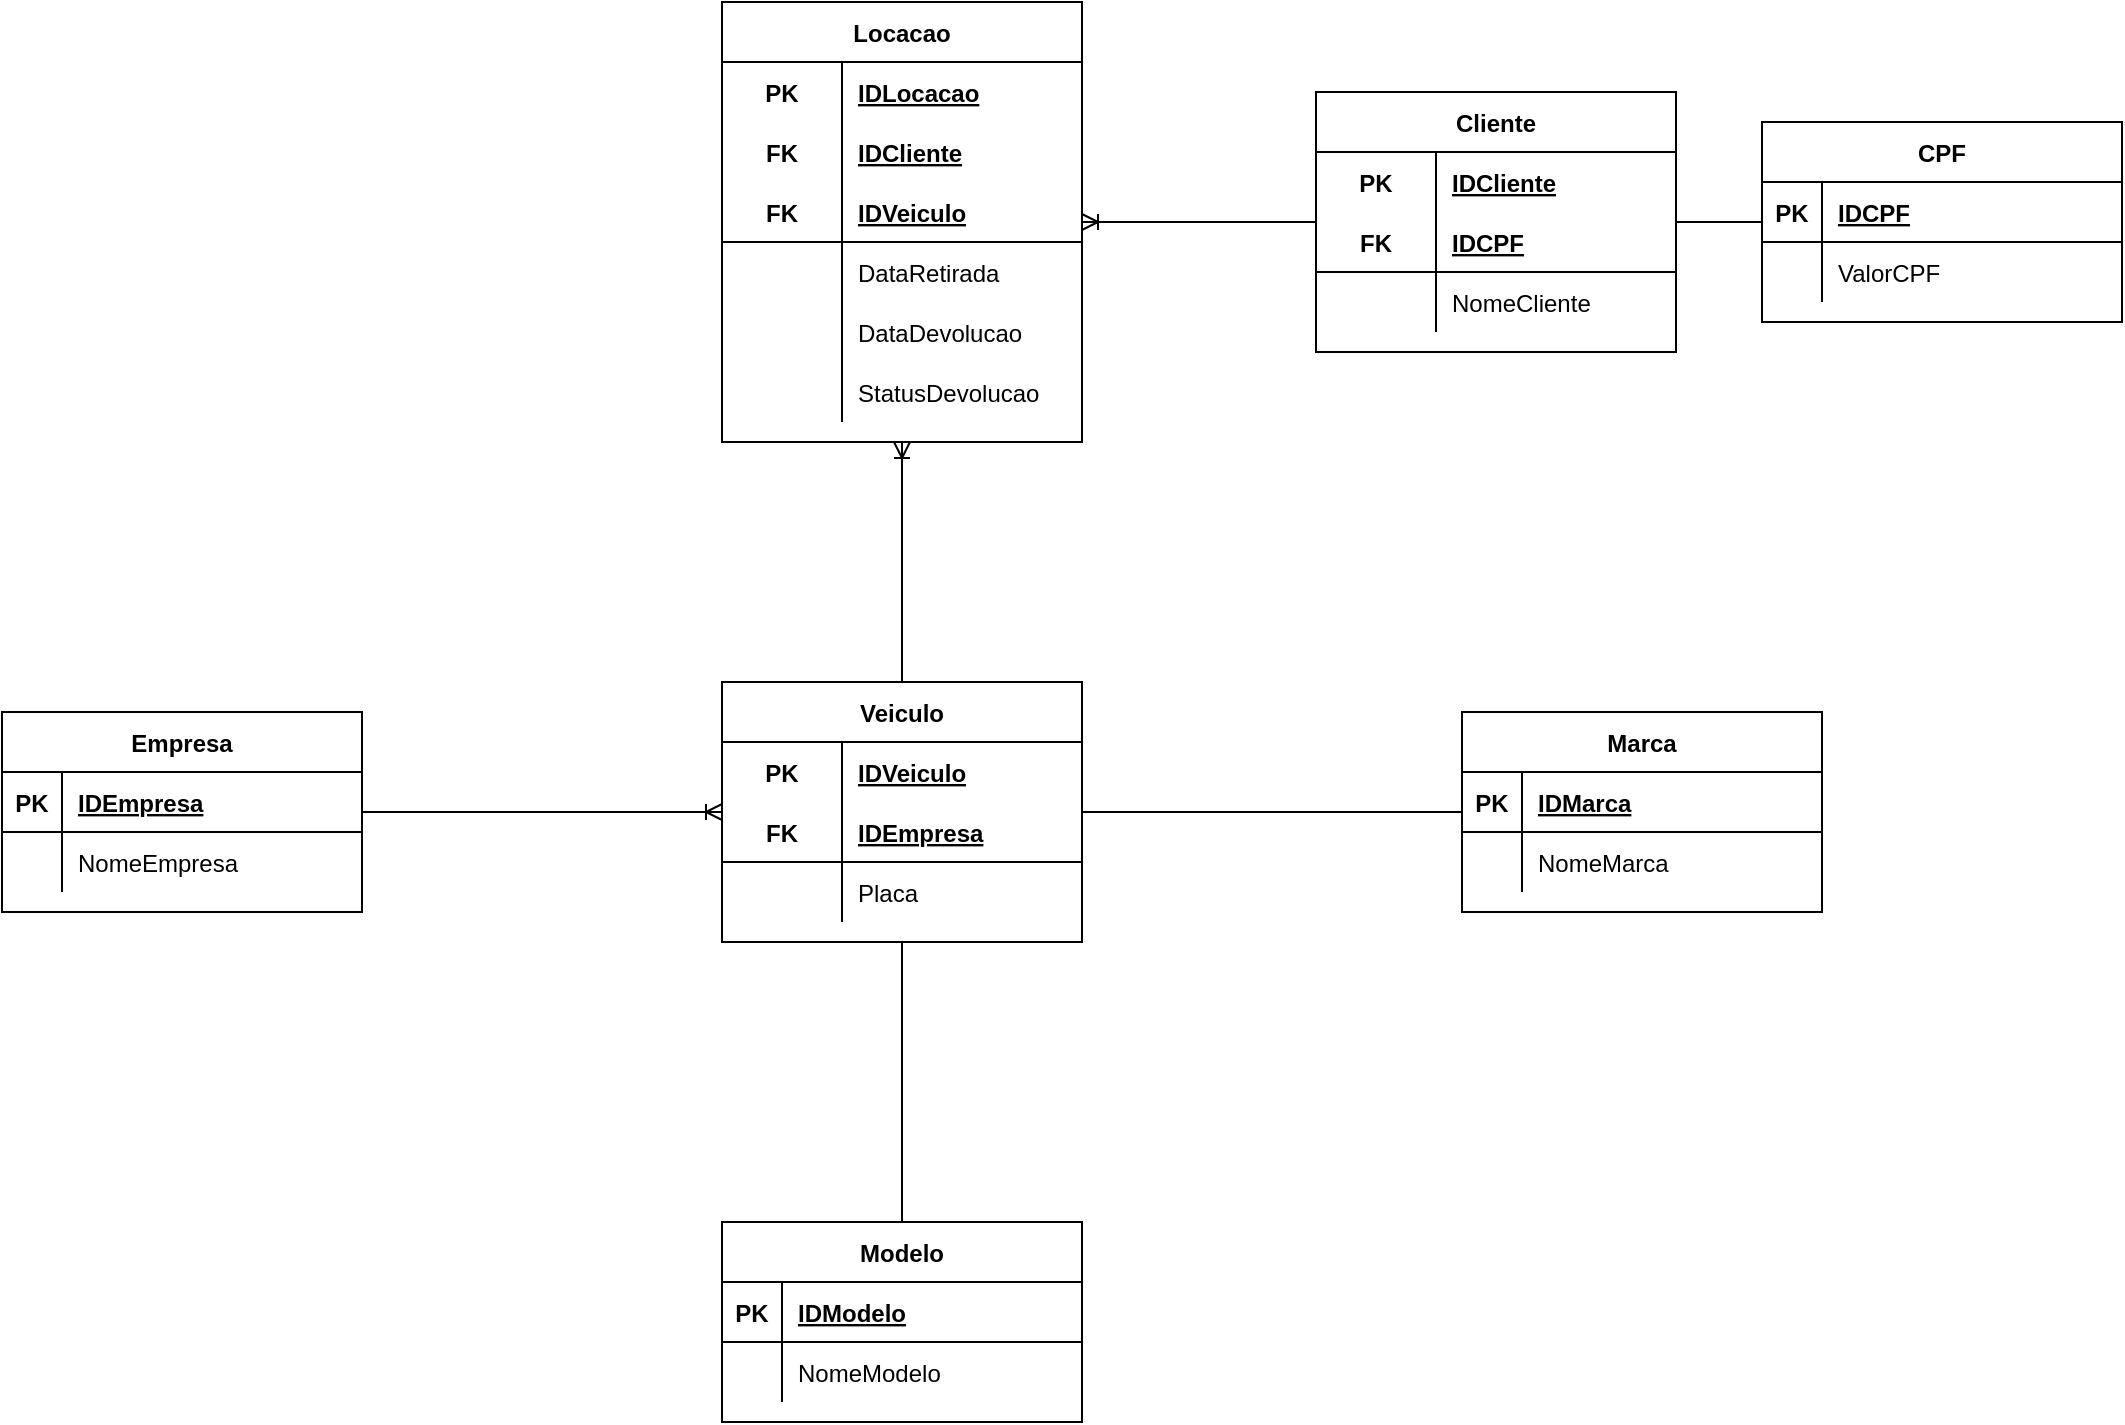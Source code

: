 <mxfile version="14.9.4" type="device"><diagram id="cU42UUaCUHr4WIPswZ1Z" name="Page-1"><mxGraphModel dx="2130" dy="1177" grid="1" gridSize="10" guides="1" tooltips="1" connect="1" arrows="1" fold="1" page="1" pageScale="1" pageWidth="827" pageHeight="1169" math="0" shadow="0"><root><mxCell id="0"/><mxCell id="1" parent="0"/><mxCell id="wtXDwHe9-rCYSIXQgn5A-1" value="Locacao" style="shape=table;startSize=30;container=1;collapsible=1;childLayout=tableLayout;fixedRows=1;rowLines=0;fontStyle=1;align=center;resizeLast=1;" vertex="1" parent="1"><mxGeometry x="350" y="40" width="180" height="220" as="geometry"/></mxCell><mxCell id="wtXDwHe9-rCYSIXQgn5A-2" value="" style="shape=partialRectangle;collapsible=0;dropTarget=0;pointerEvents=0;fillColor=none;top=0;left=0;bottom=0;right=0;points=[[0,0.5],[1,0.5]];portConstraint=eastwest;" vertex="1" parent="wtXDwHe9-rCYSIXQgn5A-1"><mxGeometry y="30" width="180" height="30" as="geometry"/></mxCell><mxCell id="wtXDwHe9-rCYSIXQgn5A-3" value="PK" style="shape=partialRectangle;connectable=0;fillColor=none;top=0;left=0;bottom=0;right=0;fontStyle=1;overflow=hidden;" vertex="1" parent="wtXDwHe9-rCYSIXQgn5A-2"><mxGeometry width="60" height="30" as="geometry"/></mxCell><mxCell id="wtXDwHe9-rCYSIXQgn5A-4" value="IDLocacao" style="shape=partialRectangle;connectable=0;fillColor=none;top=0;left=0;bottom=0;right=0;align=left;spacingLeft=6;fontStyle=5;overflow=hidden;" vertex="1" parent="wtXDwHe9-rCYSIXQgn5A-2"><mxGeometry x="60" width="120" height="30" as="geometry"/></mxCell><mxCell id="wtXDwHe9-rCYSIXQgn5A-92" value="" style="shape=partialRectangle;collapsible=0;dropTarget=0;pointerEvents=0;fillColor=none;top=0;left=0;bottom=0;right=0;points=[[0,0.5],[1,0.5]];portConstraint=eastwest;" vertex="1" parent="wtXDwHe9-rCYSIXQgn5A-1"><mxGeometry y="60" width="180" height="30" as="geometry"/></mxCell><mxCell id="wtXDwHe9-rCYSIXQgn5A-93" value="FK" style="shape=partialRectangle;connectable=0;fillColor=none;top=0;left=0;bottom=0;right=0;fontStyle=1;overflow=hidden;" vertex="1" parent="wtXDwHe9-rCYSIXQgn5A-92"><mxGeometry width="60" height="30" as="geometry"/></mxCell><mxCell id="wtXDwHe9-rCYSIXQgn5A-94" value="IDCliente" style="shape=partialRectangle;connectable=0;fillColor=none;top=0;left=0;bottom=0;right=0;align=left;spacingLeft=6;fontStyle=5;overflow=hidden;" vertex="1" parent="wtXDwHe9-rCYSIXQgn5A-92"><mxGeometry x="60" width="120" height="30" as="geometry"/></mxCell><mxCell id="wtXDwHe9-rCYSIXQgn5A-5" value="" style="shape=partialRectangle;collapsible=0;dropTarget=0;pointerEvents=0;fillColor=none;top=0;left=0;bottom=1;right=0;points=[[0,0.5],[1,0.5]];portConstraint=eastwest;" vertex="1" parent="wtXDwHe9-rCYSIXQgn5A-1"><mxGeometry y="90" width="180" height="30" as="geometry"/></mxCell><mxCell id="wtXDwHe9-rCYSIXQgn5A-6" value="FK" style="shape=partialRectangle;connectable=0;fillColor=none;top=0;left=0;bottom=0;right=0;fontStyle=1;overflow=hidden;" vertex="1" parent="wtXDwHe9-rCYSIXQgn5A-5"><mxGeometry width="60" height="30" as="geometry"/></mxCell><mxCell id="wtXDwHe9-rCYSIXQgn5A-7" value="IDVeiculo" style="shape=partialRectangle;connectable=0;fillColor=none;top=0;left=0;bottom=0;right=0;align=left;spacingLeft=6;fontStyle=5;overflow=hidden;" vertex="1" parent="wtXDwHe9-rCYSIXQgn5A-5"><mxGeometry x="60" width="120" height="30" as="geometry"/></mxCell><mxCell id="wtXDwHe9-rCYSIXQgn5A-8" value="" style="shape=partialRectangle;collapsible=0;dropTarget=0;pointerEvents=0;fillColor=none;top=0;left=0;bottom=0;right=0;points=[[0,0.5],[1,0.5]];portConstraint=eastwest;" vertex="1" parent="wtXDwHe9-rCYSIXQgn5A-1"><mxGeometry y="120" width="180" height="30" as="geometry"/></mxCell><mxCell id="wtXDwHe9-rCYSIXQgn5A-9" value="" style="shape=partialRectangle;connectable=0;fillColor=none;top=0;left=0;bottom=0;right=0;editable=1;overflow=hidden;" vertex="1" parent="wtXDwHe9-rCYSIXQgn5A-8"><mxGeometry width="60" height="30" as="geometry"/></mxCell><mxCell id="wtXDwHe9-rCYSIXQgn5A-10" value="DataRetirada" style="shape=partialRectangle;connectable=0;fillColor=none;top=0;left=0;bottom=0;right=0;align=left;spacingLeft=6;overflow=hidden;" vertex="1" parent="wtXDwHe9-rCYSIXQgn5A-8"><mxGeometry x="60" width="120" height="30" as="geometry"/></mxCell><mxCell id="wtXDwHe9-rCYSIXQgn5A-11" value="" style="shape=partialRectangle;collapsible=0;dropTarget=0;pointerEvents=0;fillColor=none;top=0;left=0;bottom=0;right=0;points=[[0,0.5],[1,0.5]];portConstraint=eastwest;" vertex="1" parent="wtXDwHe9-rCYSIXQgn5A-1"><mxGeometry y="150" width="180" height="30" as="geometry"/></mxCell><mxCell id="wtXDwHe9-rCYSIXQgn5A-12" value="" style="shape=partialRectangle;connectable=0;fillColor=none;top=0;left=0;bottom=0;right=0;editable=1;overflow=hidden;" vertex="1" parent="wtXDwHe9-rCYSIXQgn5A-11"><mxGeometry width="60" height="30" as="geometry"/></mxCell><mxCell id="wtXDwHe9-rCYSIXQgn5A-13" value="DataDevolucao" style="shape=partialRectangle;connectable=0;fillColor=none;top=0;left=0;bottom=0;right=0;align=left;spacingLeft=6;overflow=hidden;" vertex="1" parent="wtXDwHe9-rCYSIXQgn5A-11"><mxGeometry x="60" width="120" height="30" as="geometry"/></mxCell><mxCell id="wtXDwHe9-rCYSIXQgn5A-95" value="" style="shape=partialRectangle;collapsible=0;dropTarget=0;pointerEvents=0;fillColor=none;top=0;left=0;bottom=0;right=0;points=[[0,0.5],[1,0.5]];portConstraint=eastwest;" vertex="1" parent="wtXDwHe9-rCYSIXQgn5A-1"><mxGeometry y="180" width="180" height="30" as="geometry"/></mxCell><mxCell id="wtXDwHe9-rCYSIXQgn5A-96" value="" style="shape=partialRectangle;connectable=0;fillColor=none;top=0;left=0;bottom=0;right=0;editable=1;overflow=hidden;" vertex="1" parent="wtXDwHe9-rCYSIXQgn5A-95"><mxGeometry width="60" height="30" as="geometry"/></mxCell><mxCell id="wtXDwHe9-rCYSIXQgn5A-97" value="StatusDevolucao" style="shape=partialRectangle;connectable=0;fillColor=none;top=0;left=0;bottom=0;right=0;align=left;spacingLeft=6;overflow=hidden;" vertex="1" parent="wtXDwHe9-rCYSIXQgn5A-95"><mxGeometry x="60" width="120" height="30" as="geometry"/></mxCell><mxCell id="wtXDwHe9-rCYSIXQgn5A-103" style="edgeStyle=orthogonalEdgeStyle;rounded=0;orthogonalLoop=1;jettySize=auto;html=1;endArrow=ERoneToMany;endFill=0;" edge="1" parent="1" source="wtXDwHe9-rCYSIXQgn5A-14" target="wtXDwHe9-rCYSIXQgn5A-1"><mxGeometry relative="1" as="geometry"/></mxCell><mxCell id="wtXDwHe9-rCYSIXQgn5A-14" value="Cliente" style="shape=table;startSize=30;container=1;collapsible=1;childLayout=tableLayout;fixedRows=1;rowLines=0;fontStyle=1;align=center;resizeLast=1;" vertex="1" parent="1"><mxGeometry x="647" y="85" width="180" height="130" as="geometry"/></mxCell><mxCell id="wtXDwHe9-rCYSIXQgn5A-15" value="" style="shape=partialRectangle;collapsible=0;dropTarget=0;pointerEvents=0;fillColor=none;top=0;left=0;bottom=0;right=0;points=[[0,0.5],[1,0.5]];portConstraint=eastwest;" vertex="1" parent="wtXDwHe9-rCYSIXQgn5A-14"><mxGeometry y="30" width="180" height="30" as="geometry"/></mxCell><mxCell id="wtXDwHe9-rCYSIXQgn5A-16" value="PK" style="shape=partialRectangle;connectable=0;fillColor=none;top=0;left=0;bottom=0;right=0;fontStyle=1;overflow=hidden;" vertex="1" parent="wtXDwHe9-rCYSIXQgn5A-15"><mxGeometry width="60" height="30" as="geometry"/></mxCell><mxCell id="wtXDwHe9-rCYSIXQgn5A-17" value="IDCliente" style="shape=partialRectangle;connectable=0;fillColor=none;top=0;left=0;bottom=0;right=0;align=left;spacingLeft=6;fontStyle=5;overflow=hidden;" vertex="1" parent="wtXDwHe9-rCYSIXQgn5A-15"><mxGeometry x="60" width="120" height="30" as="geometry"/></mxCell><mxCell id="wtXDwHe9-rCYSIXQgn5A-18" value="" style="shape=partialRectangle;collapsible=0;dropTarget=0;pointerEvents=0;fillColor=none;top=0;left=0;bottom=1;right=0;points=[[0,0.5],[1,0.5]];portConstraint=eastwest;" vertex="1" parent="wtXDwHe9-rCYSIXQgn5A-14"><mxGeometry y="60" width="180" height="30" as="geometry"/></mxCell><mxCell id="wtXDwHe9-rCYSIXQgn5A-19" value="FK" style="shape=partialRectangle;connectable=0;fillColor=none;top=0;left=0;bottom=0;right=0;fontStyle=1;overflow=hidden;" vertex="1" parent="wtXDwHe9-rCYSIXQgn5A-18"><mxGeometry width="60" height="30" as="geometry"/></mxCell><mxCell id="wtXDwHe9-rCYSIXQgn5A-20" value="IDCPF" style="shape=partialRectangle;connectable=0;fillColor=none;top=0;left=0;bottom=0;right=0;align=left;spacingLeft=6;fontStyle=5;overflow=hidden;" vertex="1" parent="wtXDwHe9-rCYSIXQgn5A-18"><mxGeometry x="60" width="120" height="30" as="geometry"/></mxCell><mxCell id="wtXDwHe9-rCYSIXQgn5A-21" value="" style="shape=partialRectangle;collapsible=0;dropTarget=0;pointerEvents=0;fillColor=none;top=0;left=0;bottom=0;right=0;points=[[0,0.5],[1,0.5]];portConstraint=eastwest;" vertex="1" parent="wtXDwHe9-rCYSIXQgn5A-14"><mxGeometry y="90" width="180" height="30" as="geometry"/></mxCell><mxCell id="wtXDwHe9-rCYSIXQgn5A-22" value="" style="shape=partialRectangle;connectable=0;fillColor=none;top=0;left=0;bottom=0;right=0;editable=1;overflow=hidden;" vertex="1" parent="wtXDwHe9-rCYSIXQgn5A-21"><mxGeometry width="60" height="30" as="geometry"/></mxCell><mxCell id="wtXDwHe9-rCYSIXQgn5A-23" value="NomeCliente" style="shape=partialRectangle;connectable=0;fillColor=none;top=0;left=0;bottom=0;right=0;align=left;spacingLeft=6;overflow=hidden;" vertex="1" parent="wtXDwHe9-rCYSIXQgn5A-21"><mxGeometry x="60" width="120" height="30" as="geometry"/></mxCell><mxCell id="wtXDwHe9-rCYSIXQgn5A-98" style="edgeStyle=orthogonalEdgeStyle;rounded=0;orthogonalLoop=1;jettySize=auto;html=1;startArrow=ERoneToMany;startFill=0;endArrow=none;endFill=0;" edge="1" parent="1" source="wtXDwHe9-rCYSIXQgn5A-27" target="wtXDwHe9-rCYSIXQgn5A-79"><mxGeometry relative="1" as="geometry"/></mxCell><mxCell id="wtXDwHe9-rCYSIXQgn5A-99" style="edgeStyle=orthogonalEdgeStyle;rounded=0;orthogonalLoop=1;jettySize=auto;html=1;endArrow=none;endFill=0;entryX=0.5;entryY=0;entryDx=0;entryDy=0;" edge="1" parent="1" source="wtXDwHe9-rCYSIXQgn5A-27" target="wtXDwHe9-rCYSIXQgn5A-40"><mxGeometry relative="1" as="geometry"><mxPoint x="440" y="649" as="targetPoint"/></mxGeometry></mxCell><mxCell id="wtXDwHe9-rCYSIXQgn5A-100" style="edgeStyle=orthogonalEdgeStyle;rounded=0;orthogonalLoop=1;jettySize=auto;html=1;endArrow=none;endFill=0;" edge="1" parent="1" source="wtXDwHe9-rCYSIXQgn5A-27" target="wtXDwHe9-rCYSIXQgn5A-53"><mxGeometry relative="1" as="geometry"/></mxCell><mxCell id="wtXDwHe9-rCYSIXQgn5A-102" style="edgeStyle=orthogonalEdgeStyle;rounded=0;orthogonalLoop=1;jettySize=auto;html=1;entryX=0.5;entryY=1;entryDx=0;entryDy=0;endArrow=ERoneToMany;endFill=0;" edge="1" parent="1" source="wtXDwHe9-rCYSIXQgn5A-27" target="wtXDwHe9-rCYSIXQgn5A-1"><mxGeometry relative="1" as="geometry"/></mxCell><mxCell id="wtXDwHe9-rCYSIXQgn5A-27" value="Veiculo" style="shape=table;startSize=30;container=1;collapsible=1;childLayout=tableLayout;fixedRows=1;rowLines=0;fontStyle=1;align=center;resizeLast=1;" vertex="1" parent="1"><mxGeometry x="350" y="380" width="180" height="130" as="geometry"/></mxCell><mxCell id="wtXDwHe9-rCYSIXQgn5A-28" value="" style="shape=partialRectangle;collapsible=0;dropTarget=0;pointerEvents=0;fillColor=none;top=0;left=0;bottom=0;right=0;points=[[0,0.5],[1,0.5]];portConstraint=eastwest;" vertex="1" parent="wtXDwHe9-rCYSIXQgn5A-27"><mxGeometry y="30" width="180" height="30" as="geometry"/></mxCell><mxCell id="wtXDwHe9-rCYSIXQgn5A-29" value="PK" style="shape=partialRectangle;connectable=0;fillColor=none;top=0;left=0;bottom=0;right=0;fontStyle=1;overflow=hidden;" vertex="1" parent="wtXDwHe9-rCYSIXQgn5A-28"><mxGeometry width="60" height="30" as="geometry"/></mxCell><mxCell id="wtXDwHe9-rCYSIXQgn5A-30" value="IDVeiculo" style="shape=partialRectangle;connectable=0;fillColor=none;top=0;left=0;bottom=0;right=0;align=left;spacingLeft=6;fontStyle=5;overflow=hidden;" vertex="1" parent="wtXDwHe9-rCYSIXQgn5A-28"><mxGeometry x="60" width="120" height="30" as="geometry"/></mxCell><mxCell id="wtXDwHe9-rCYSIXQgn5A-31" value="" style="shape=partialRectangle;collapsible=0;dropTarget=0;pointerEvents=0;fillColor=none;top=0;left=0;bottom=1;right=0;points=[[0,0.5],[1,0.5]];portConstraint=eastwest;" vertex="1" parent="wtXDwHe9-rCYSIXQgn5A-27"><mxGeometry y="60" width="180" height="30" as="geometry"/></mxCell><mxCell id="wtXDwHe9-rCYSIXQgn5A-32" value="FK" style="shape=partialRectangle;connectable=0;fillColor=none;top=0;left=0;bottom=0;right=0;fontStyle=1;overflow=hidden;" vertex="1" parent="wtXDwHe9-rCYSIXQgn5A-31"><mxGeometry width="60" height="30" as="geometry"/></mxCell><mxCell id="wtXDwHe9-rCYSIXQgn5A-33" value="IDEmpresa" style="shape=partialRectangle;connectable=0;fillColor=none;top=0;left=0;bottom=0;right=0;align=left;spacingLeft=6;fontStyle=5;overflow=hidden;" vertex="1" parent="wtXDwHe9-rCYSIXQgn5A-31"><mxGeometry x="60" width="120" height="30" as="geometry"/></mxCell><mxCell id="wtXDwHe9-rCYSIXQgn5A-34" value="" style="shape=partialRectangle;collapsible=0;dropTarget=0;pointerEvents=0;fillColor=none;top=0;left=0;bottom=0;right=0;points=[[0,0.5],[1,0.5]];portConstraint=eastwest;" vertex="1" parent="wtXDwHe9-rCYSIXQgn5A-27"><mxGeometry y="90" width="180" height="30" as="geometry"/></mxCell><mxCell id="wtXDwHe9-rCYSIXQgn5A-35" value="" style="shape=partialRectangle;connectable=0;fillColor=none;top=0;left=0;bottom=0;right=0;editable=1;overflow=hidden;" vertex="1" parent="wtXDwHe9-rCYSIXQgn5A-34"><mxGeometry width="60" height="30" as="geometry"/></mxCell><mxCell id="wtXDwHe9-rCYSIXQgn5A-36" value="Placa" style="shape=partialRectangle;connectable=0;fillColor=none;top=0;left=0;bottom=0;right=0;align=left;spacingLeft=6;overflow=hidden;" vertex="1" parent="wtXDwHe9-rCYSIXQgn5A-34"><mxGeometry x="60" width="120" height="30" as="geometry"/></mxCell><mxCell id="wtXDwHe9-rCYSIXQgn5A-40" value="Modelo" style="shape=table;startSize=30;container=1;collapsible=1;childLayout=tableLayout;fixedRows=1;rowLines=0;fontStyle=1;align=center;resizeLast=1;" vertex="1" parent="1"><mxGeometry x="350" y="650" width="180" height="100" as="geometry"/></mxCell><mxCell id="wtXDwHe9-rCYSIXQgn5A-41" value="" style="shape=partialRectangle;collapsible=0;dropTarget=0;pointerEvents=0;fillColor=none;top=0;left=0;bottom=1;right=0;points=[[0,0.5],[1,0.5]];portConstraint=eastwest;" vertex="1" parent="wtXDwHe9-rCYSIXQgn5A-40"><mxGeometry y="30" width="180" height="30" as="geometry"/></mxCell><mxCell id="wtXDwHe9-rCYSIXQgn5A-42" value="PK" style="shape=partialRectangle;connectable=0;fillColor=none;top=0;left=0;bottom=0;right=0;fontStyle=1;overflow=hidden;" vertex="1" parent="wtXDwHe9-rCYSIXQgn5A-41"><mxGeometry width="30" height="30" as="geometry"/></mxCell><mxCell id="wtXDwHe9-rCYSIXQgn5A-43" value="IDModelo" style="shape=partialRectangle;connectable=0;fillColor=none;top=0;left=0;bottom=0;right=0;align=left;spacingLeft=6;fontStyle=5;overflow=hidden;" vertex="1" parent="wtXDwHe9-rCYSIXQgn5A-41"><mxGeometry x="30" width="150" height="30" as="geometry"/></mxCell><mxCell id="wtXDwHe9-rCYSIXQgn5A-44" value="" style="shape=partialRectangle;collapsible=0;dropTarget=0;pointerEvents=0;fillColor=none;top=0;left=0;bottom=0;right=0;points=[[0,0.5],[1,0.5]];portConstraint=eastwest;" vertex="1" parent="wtXDwHe9-rCYSIXQgn5A-40"><mxGeometry y="60" width="180" height="30" as="geometry"/></mxCell><mxCell id="wtXDwHe9-rCYSIXQgn5A-45" value="" style="shape=partialRectangle;connectable=0;fillColor=none;top=0;left=0;bottom=0;right=0;editable=1;overflow=hidden;" vertex="1" parent="wtXDwHe9-rCYSIXQgn5A-44"><mxGeometry width="30" height="30" as="geometry"/></mxCell><mxCell id="wtXDwHe9-rCYSIXQgn5A-46" value="NomeModelo" style="shape=partialRectangle;connectable=0;fillColor=none;top=0;left=0;bottom=0;right=0;align=left;spacingLeft=6;overflow=hidden;" vertex="1" parent="wtXDwHe9-rCYSIXQgn5A-44"><mxGeometry x="30" width="150" height="30" as="geometry"/></mxCell><mxCell id="wtXDwHe9-rCYSIXQgn5A-53" value="Marca" style="shape=table;startSize=30;container=1;collapsible=1;childLayout=tableLayout;fixedRows=1;rowLines=0;fontStyle=1;align=center;resizeLast=1;" vertex="1" parent="1"><mxGeometry x="720" y="395" width="180" height="100" as="geometry"/></mxCell><mxCell id="wtXDwHe9-rCYSIXQgn5A-54" value="" style="shape=partialRectangle;collapsible=0;dropTarget=0;pointerEvents=0;fillColor=none;top=0;left=0;bottom=1;right=0;points=[[0,0.5],[1,0.5]];portConstraint=eastwest;" vertex="1" parent="wtXDwHe9-rCYSIXQgn5A-53"><mxGeometry y="30" width="180" height="30" as="geometry"/></mxCell><mxCell id="wtXDwHe9-rCYSIXQgn5A-55" value="PK" style="shape=partialRectangle;connectable=0;fillColor=none;top=0;left=0;bottom=0;right=0;fontStyle=1;overflow=hidden;" vertex="1" parent="wtXDwHe9-rCYSIXQgn5A-54"><mxGeometry width="30" height="30" as="geometry"/></mxCell><mxCell id="wtXDwHe9-rCYSIXQgn5A-56" value="IDMarca" style="shape=partialRectangle;connectable=0;fillColor=none;top=0;left=0;bottom=0;right=0;align=left;spacingLeft=6;fontStyle=5;overflow=hidden;" vertex="1" parent="wtXDwHe9-rCYSIXQgn5A-54"><mxGeometry x="30" width="150" height="30" as="geometry"/></mxCell><mxCell id="wtXDwHe9-rCYSIXQgn5A-57" value="" style="shape=partialRectangle;collapsible=0;dropTarget=0;pointerEvents=0;fillColor=none;top=0;left=0;bottom=0;right=0;points=[[0,0.5],[1,0.5]];portConstraint=eastwest;" vertex="1" parent="wtXDwHe9-rCYSIXQgn5A-53"><mxGeometry y="60" width="180" height="30" as="geometry"/></mxCell><mxCell id="wtXDwHe9-rCYSIXQgn5A-58" value="" style="shape=partialRectangle;connectable=0;fillColor=none;top=0;left=0;bottom=0;right=0;editable=1;overflow=hidden;" vertex="1" parent="wtXDwHe9-rCYSIXQgn5A-57"><mxGeometry width="30" height="30" as="geometry"/></mxCell><mxCell id="wtXDwHe9-rCYSIXQgn5A-59" value="NomeMarca" style="shape=partialRectangle;connectable=0;fillColor=none;top=0;left=0;bottom=0;right=0;align=left;spacingLeft=6;overflow=hidden;" vertex="1" parent="wtXDwHe9-rCYSIXQgn5A-57"><mxGeometry x="30" width="150" height="30" as="geometry"/></mxCell><mxCell id="wtXDwHe9-rCYSIXQgn5A-104" style="edgeStyle=orthogonalEdgeStyle;rounded=0;orthogonalLoop=1;jettySize=auto;html=1;endArrow=none;endFill=0;" edge="1" parent="1" source="wtXDwHe9-rCYSIXQgn5A-66" target="wtXDwHe9-rCYSIXQgn5A-14"><mxGeometry relative="1" as="geometry"/></mxCell><mxCell id="wtXDwHe9-rCYSIXQgn5A-66" value="CPF" style="shape=table;startSize=30;container=1;collapsible=1;childLayout=tableLayout;fixedRows=1;rowLines=0;fontStyle=1;align=center;resizeLast=1;" vertex="1" parent="1"><mxGeometry x="870" y="100" width="180" height="100" as="geometry"/></mxCell><mxCell id="wtXDwHe9-rCYSIXQgn5A-67" value="" style="shape=partialRectangle;collapsible=0;dropTarget=0;pointerEvents=0;fillColor=none;top=0;left=0;bottom=1;right=0;points=[[0,0.5],[1,0.5]];portConstraint=eastwest;" vertex="1" parent="wtXDwHe9-rCYSIXQgn5A-66"><mxGeometry y="30" width="180" height="30" as="geometry"/></mxCell><mxCell id="wtXDwHe9-rCYSIXQgn5A-68" value="PK" style="shape=partialRectangle;connectable=0;fillColor=none;top=0;left=0;bottom=0;right=0;fontStyle=1;overflow=hidden;" vertex="1" parent="wtXDwHe9-rCYSIXQgn5A-67"><mxGeometry width="30" height="30" as="geometry"/></mxCell><mxCell id="wtXDwHe9-rCYSIXQgn5A-69" value="IDCPF" style="shape=partialRectangle;connectable=0;fillColor=none;top=0;left=0;bottom=0;right=0;align=left;spacingLeft=6;fontStyle=5;overflow=hidden;" vertex="1" parent="wtXDwHe9-rCYSIXQgn5A-67"><mxGeometry x="30" width="150" height="30" as="geometry"/></mxCell><mxCell id="wtXDwHe9-rCYSIXQgn5A-70" value="" style="shape=partialRectangle;collapsible=0;dropTarget=0;pointerEvents=0;fillColor=none;top=0;left=0;bottom=0;right=0;points=[[0,0.5],[1,0.5]];portConstraint=eastwest;" vertex="1" parent="wtXDwHe9-rCYSIXQgn5A-66"><mxGeometry y="60" width="180" height="30" as="geometry"/></mxCell><mxCell id="wtXDwHe9-rCYSIXQgn5A-71" value="" style="shape=partialRectangle;connectable=0;fillColor=none;top=0;left=0;bottom=0;right=0;editable=1;overflow=hidden;" vertex="1" parent="wtXDwHe9-rCYSIXQgn5A-70"><mxGeometry width="30" height="30" as="geometry"/></mxCell><mxCell id="wtXDwHe9-rCYSIXQgn5A-72" value="ValorCPF" style="shape=partialRectangle;connectable=0;fillColor=none;top=0;left=0;bottom=0;right=0;align=left;spacingLeft=6;overflow=hidden;" vertex="1" parent="wtXDwHe9-rCYSIXQgn5A-70"><mxGeometry x="30" width="150" height="30" as="geometry"/></mxCell><mxCell id="wtXDwHe9-rCYSIXQgn5A-79" value="Empresa" style="shape=table;startSize=30;container=1;collapsible=1;childLayout=tableLayout;fixedRows=1;rowLines=0;fontStyle=1;align=center;resizeLast=1;" vertex="1" parent="1"><mxGeometry x="-10" y="395" width="180" height="100" as="geometry"/></mxCell><mxCell id="wtXDwHe9-rCYSIXQgn5A-80" value="" style="shape=partialRectangle;collapsible=0;dropTarget=0;pointerEvents=0;fillColor=none;top=0;left=0;bottom=1;right=0;points=[[0,0.5],[1,0.5]];portConstraint=eastwest;" vertex="1" parent="wtXDwHe9-rCYSIXQgn5A-79"><mxGeometry y="30" width="180" height="30" as="geometry"/></mxCell><mxCell id="wtXDwHe9-rCYSIXQgn5A-81" value="PK" style="shape=partialRectangle;connectable=0;fillColor=none;top=0;left=0;bottom=0;right=0;fontStyle=1;overflow=hidden;" vertex="1" parent="wtXDwHe9-rCYSIXQgn5A-80"><mxGeometry width="30" height="30" as="geometry"/></mxCell><mxCell id="wtXDwHe9-rCYSIXQgn5A-82" value="IDEmpresa" style="shape=partialRectangle;connectable=0;fillColor=none;top=0;left=0;bottom=0;right=0;align=left;spacingLeft=6;fontStyle=5;overflow=hidden;" vertex="1" parent="wtXDwHe9-rCYSIXQgn5A-80"><mxGeometry x="30" width="150" height="30" as="geometry"/></mxCell><mxCell id="wtXDwHe9-rCYSIXQgn5A-83" value="" style="shape=partialRectangle;collapsible=0;dropTarget=0;pointerEvents=0;fillColor=none;top=0;left=0;bottom=0;right=0;points=[[0,0.5],[1,0.5]];portConstraint=eastwest;" vertex="1" parent="wtXDwHe9-rCYSIXQgn5A-79"><mxGeometry y="60" width="180" height="30" as="geometry"/></mxCell><mxCell id="wtXDwHe9-rCYSIXQgn5A-84" value="" style="shape=partialRectangle;connectable=0;fillColor=none;top=0;left=0;bottom=0;right=0;editable=1;overflow=hidden;" vertex="1" parent="wtXDwHe9-rCYSIXQgn5A-83"><mxGeometry width="30" height="30" as="geometry"/></mxCell><mxCell id="wtXDwHe9-rCYSIXQgn5A-85" value="NomeEmpresa" style="shape=partialRectangle;connectable=0;fillColor=none;top=0;left=0;bottom=0;right=0;align=left;spacingLeft=6;overflow=hidden;" vertex="1" parent="wtXDwHe9-rCYSIXQgn5A-83"><mxGeometry x="30" width="150" height="30" as="geometry"/></mxCell></root></mxGraphModel></diagram></mxfile>